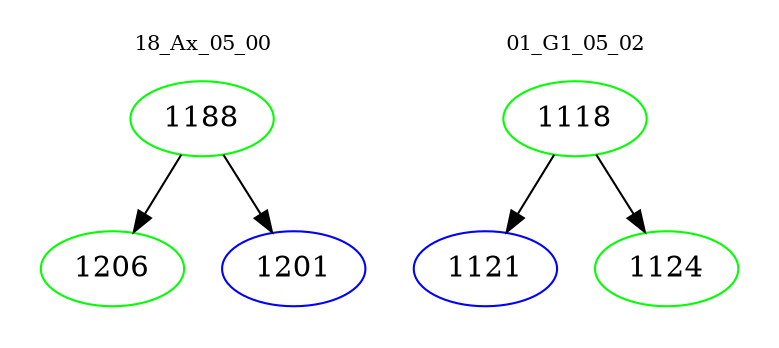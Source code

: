 digraph{
subgraph cluster_0 {
color = white
label = "18_Ax_05_00";
fontsize=10;
T0_1188 [label="1188", color="green"]
T0_1188 -> T0_1206 [color="black"]
T0_1206 [label="1206", color="green"]
T0_1188 -> T0_1201 [color="black"]
T0_1201 [label="1201", color="blue"]
}
subgraph cluster_1 {
color = white
label = "01_G1_05_02";
fontsize=10;
T1_1118 [label="1118", color="green"]
T1_1118 -> T1_1121 [color="black"]
T1_1121 [label="1121", color="blue"]
T1_1118 -> T1_1124 [color="black"]
T1_1124 [label="1124", color="green"]
}
}
